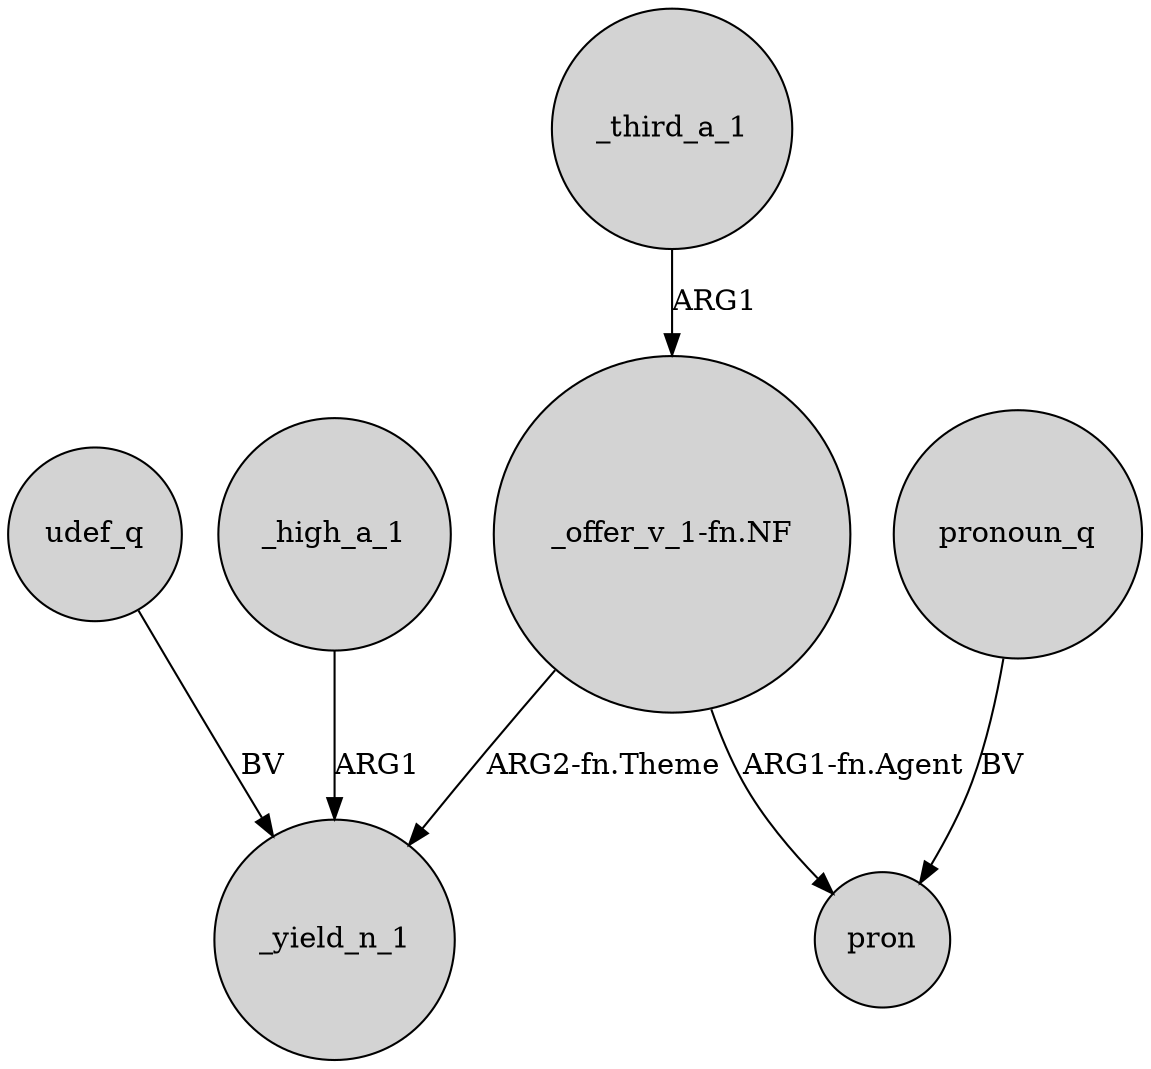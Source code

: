 digraph {
	node [shape=circle style=filled]
	"_offer_v_1-fn.NF" -> _yield_n_1 [label="ARG2-fn.Theme"]
	pronoun_q -> pron [label=BV]
	_third_a_1 -> "_offer_v_1-fn.NF" [label=ARG1]
	udef_q -> _yield_n_1 [label=BV]
	_high_a_1 -> _yield_n_1 [label=ARG1]
	"_offer_v_1-fn.NF" -> pron [label="ARG1-fn.Agent"]
}
